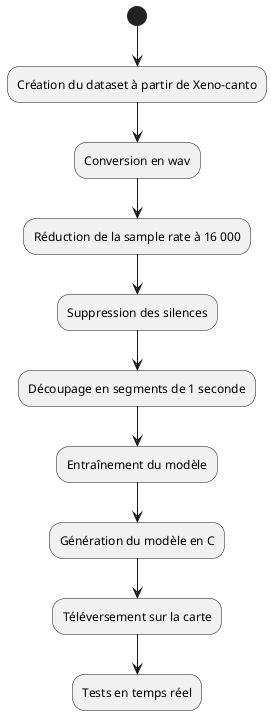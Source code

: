 @startuml
(*) --> "Création du dataset à partir de Xeno-canto"
--> "Conversion en wav"
--> "Réduction de la sample rate à 16 000"
--> "Suppression des silences"
--> "Découpage en segments de 1 seconde"
--> "Entraînement du modèle"
--> "Génération du modèle en C"
--> "Téléversement sur la carte"
--> "Tests en temps réel"
@enduml
